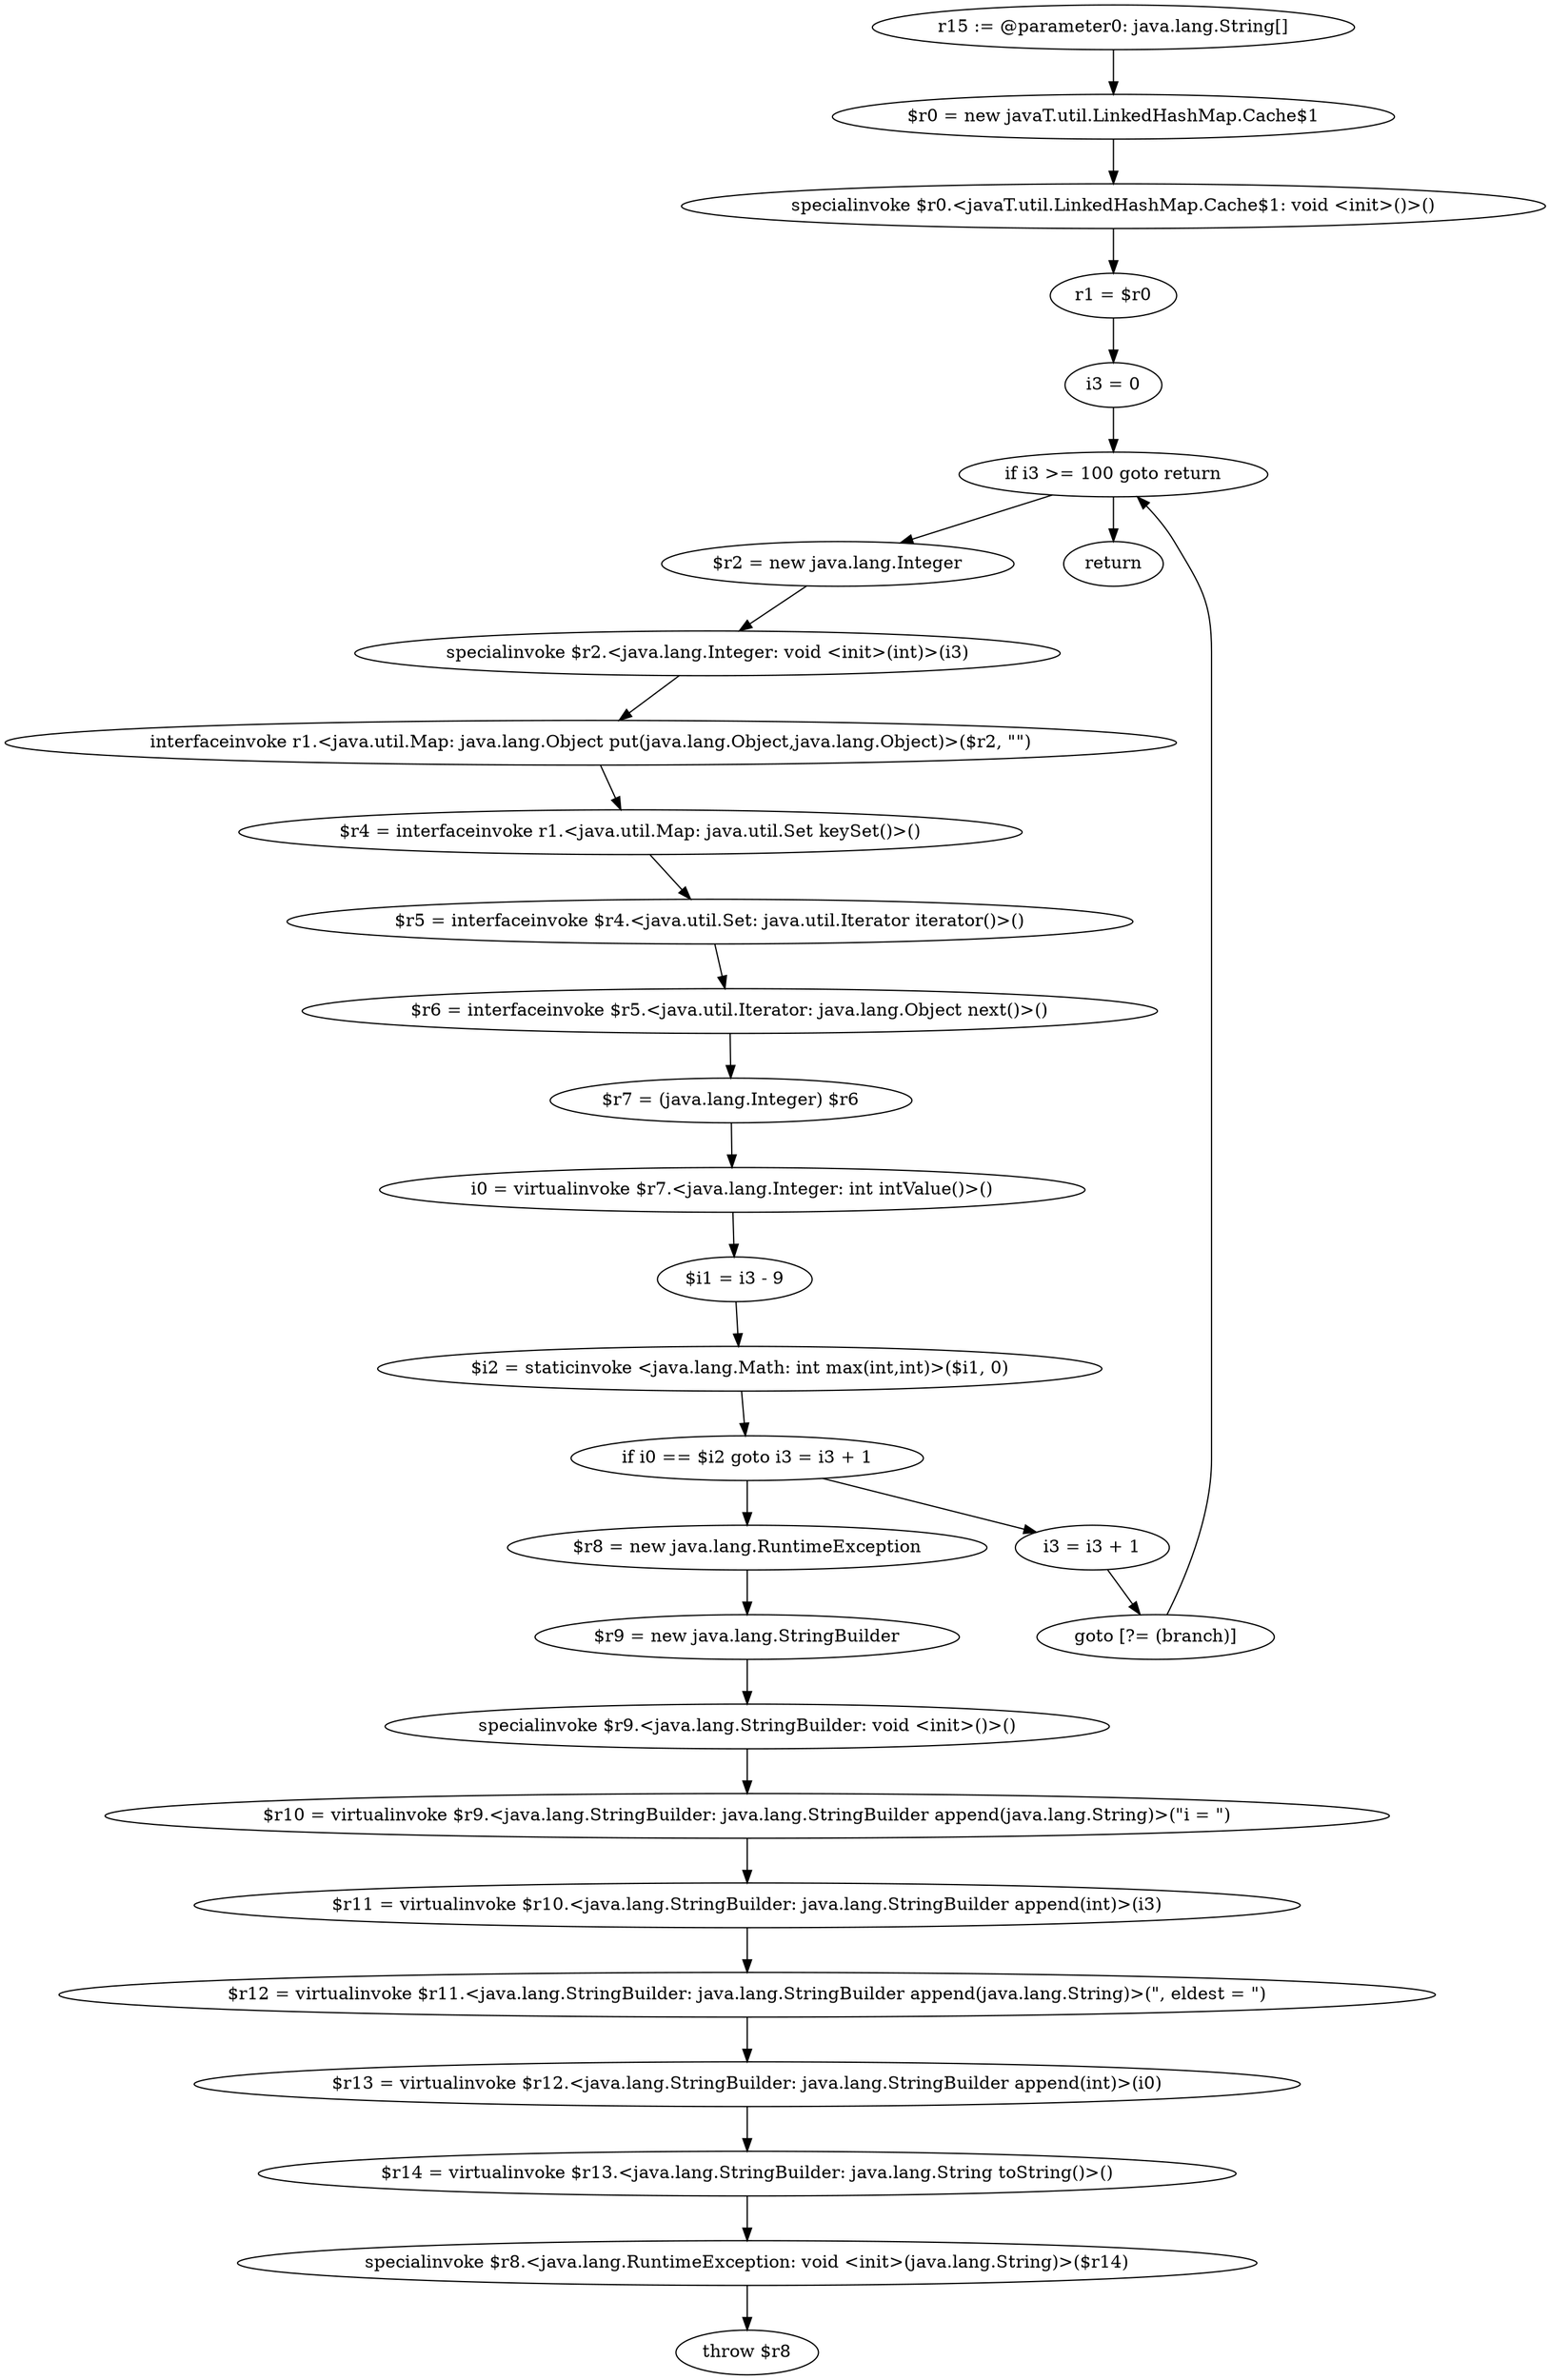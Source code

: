 digraph "unitGraph" {
    "r15 := @parameter0: java.lang.String[]"
    "$r0 = new javaT.util.LinkedHashMap.Cache$1"
    "specialinvoke $r0.<javaT.util.LinkedHashMap.Cache$1: void <init>()>()"
    "r1 = $r0"
    "i3 = 0"
    "if i3 >= 100 goto return"
    "$r2 = new java.lang.Integer"
    "specialinvoke $r2.<java.lang.Integer: void <init>(int)>(i3)"
    "interfaceinvoke r1.<java.util.Map: java.lang.Object put(java.lang.Object,java.lang.Object)>($r2, \"\")"
    "$r4 = interfaceinvoke r1.<java.util.Map: java.util.Set keySet()>()"
    "$r5 = interfaceinvoke $r4.<java.util.Set: java.util.Iterator iterator()>()"
    "$r6 = interfaceinvoke $r5.<java.util.Iterator: java.lang.Object next()>()"
    "$r7 = (java.lang.Integer) $r6"
    "i0 = virtualinvoke $r7.<java.lang.Integer: int intValue()>()"
    "$i1 = i3 - 9"
    "$i2 = staticinvoke <java.lang.Math: int max(int,int)>($i1, 0)"
    "if i0 == $i2 goto i3 = i3 + 1"
    "$r8 = new java.lang.RuntimeException"
    "$r9 = new java.lang.StringBuilder"
    "specialinvoke $r9.<java.lang.StringBuilder: void <init>()>()"
    "$r10 = virtualinvoke $r9.<java.lang.StringBuilder: java.lang.StringBuilder append(java.lang.String)>(\"i = \")"
    "$r11 = virtualinvoke $r10.<java.lang.StringBuilder: java.lang.StringBuilder append(int)>(i3)"
    "$r12 = virtualinvoke $r11.<java.lang.StringBuilder: java.lang.StringBuilder append(java.lang.String)>(\", eldest = \")"
    "$r13 = virtualinvoke $r12.<java.lang.StringBuilder: java.lang.StringBuilder append(int)>(i0)"
    "$r14 = virtualinvoke $r13.<java.lang.StringBuilder: java.lang.String toString()>()"
    "specialinvoke $r8.<java.lang.RuntimeException: void <init>(java.lang.String)>($r14)"
    "throw $r8"
    "i3 = i3 + 1"
    "goto [?= (branch)]"
    "return"
    "r15 := @parameter0: java.lang.String[]"->"$r0 = new javaT.util.LinkedHashMap.Cache$1";
    "$r0 = new javaT.util.LinkedHashMap.Cache$1"->"specialinvoke $r0.<javaT.util.LinkedHashMap.Cache$1: void <init>()>()";
    "specialinvoke $r0.<javaT.util.LinkedHashMap.Cache$1: void <init>()>()"->"r1 = $r0";
    "r1 = $r0"->"i3 = 0";
    "i3 = 0"->"if i3 >= 100 goto return";
    "if i3 >= 100 goto return"->"$r2 = new java.lang.Integer";
    "if i3 >= 100 goto return"->"return";
    "$r2 = new java.lang.Integer"->"specialinvoke $r2.<java.lang.Integer: void <init>(int)>(i3)";
    "specialinvoke $r2.<java.lang.Integer: void <init>(int)>(i3)"->"interfaceinvoke r1.<java.util.Map: java.lang.Object put(java.lang.Object,java.lang.Object)>($r2, \"\")";
    "interfaceinvoke r1.<java.util.Map: java.lang.Object put(java.lang.Object,java.lang.Object)>($r2, \"\")"->"$r4 = interfaceinvoke r1.<java.util.Map: java.util.Set keySet()>()";
    "$r4 = interfaceinvoke r1.<java.util.Map: java.util.Set keySet()>()"->"$r5 = interfaceinvoke $r4.<java.util.Set: java.util.Iterator iterator()>()";
    "$r5 = interfaceinvoke $r4.<java.util.Set: java.util.Iterator iterator()>()"->"$r6 = interfaceinvoke $r5.<java.util.Iterator: java.lang.Object next()>()";
    "$r6 = interfaceinvoke $r5.<java.util.Iterator: java.lang.Object next()>()"->"$r7 = (java.lang.Integer) $r6";
    "$r7 = (java.lang.Integer) $r6"->"i0 = virtualinvoke $r7.<java.lang.Integer: int intValue()>()";
    "i0 = virtualinvoke $r7.<java.lang.Integer: int intValue()>()"->"$i1 = i3 - 9";
    "$i1 = i3 - 9"->"$i2 = staticinvoke <java.lang.Math: int max(int,int)>($i1, 0)";
    "$i2 = staticinvoke <java.lang.Math: int max(int,int)>($i1, 0)"->"if i0 == $i2 goto i3 = i3 + 1";
    "if i0 == $i2 goto i3 = i3 + 1"->"$r8 = new java.lang.RuntimeException";
    "if i0 == $i2 goto i3 = i3 + 1"->"i3 = i3 + 1";
    "$r8 = new java.lang.RuntimeException"->"$r9 = new java.lang.StringBuilder";
    "$r9 = new java.lang.StringBuilder"->"specialinvoke $r9.<java.lang.StringBuilder: void <init>()>()";
    "specialinvoke $r9.<java.lang.StringBuilder: void <init>()>()"->"$r10 = virtualinvoke $r9.<java.lang.StringBuilder: java.lang.StringBuilder append(java.lang.String)>(\"i = \")";
    "$r10 = virtualinvoke $r9.<java.lang.StringBuilder: java.lang.StringBuilder append(java.lang.String)>(\"i = \")"->"$r11 = virtualinvoke $r10.<java.lang.StringBuilder: java.lang.StringBuilder append(int)>(i3)";
    "$r11 = virtualinvoke $r10.<java.lang.StringBuilder: java.lang.StringBuilder append(int)>(i3)"->"$r12 = virtualinvoke $r11.<java.lang.StringBuilder: java.lang.StringBuilder append(java.lang.String)>(\", eldest = \")";
    "$r12 = virtualinvoke $r11.<java.lang.StringBuilder: java.lang.StringBuilder append(java.lang.String)>(\", eldest = \")"->"$r13 = virtualinvoke $r12.<java.lang.StringBuilder: java.lang.StringBuilder append(int)>(i0)";
    "$r13 = virtualinvoke $r12.<java.lang.StringBuilder: java.lang.StringBuilder append(int)>(i0)"->"$r14 = virtualinvoke $r13.<java.lang.StringBuilder: java.lang.String toString()>()";
    "$r14 = virtualinvoke $r13.<java.lang.StringBuilder: java.lang.String toString()>()"->"specialinvoke $r8.<java.lang.RuntimeException: void <init>(java.lang.String)>($r14)";
    "specialinvoke $r8.<java.lang.RuntimeException: void <init>(java.lang.String)>($r14)"->"throw $r8";
    "i3 = i3 + 1"->"goto [?= (branch)]";
    "goto [?= (branch)]"->"if i3 >= 100 goto return";
}
